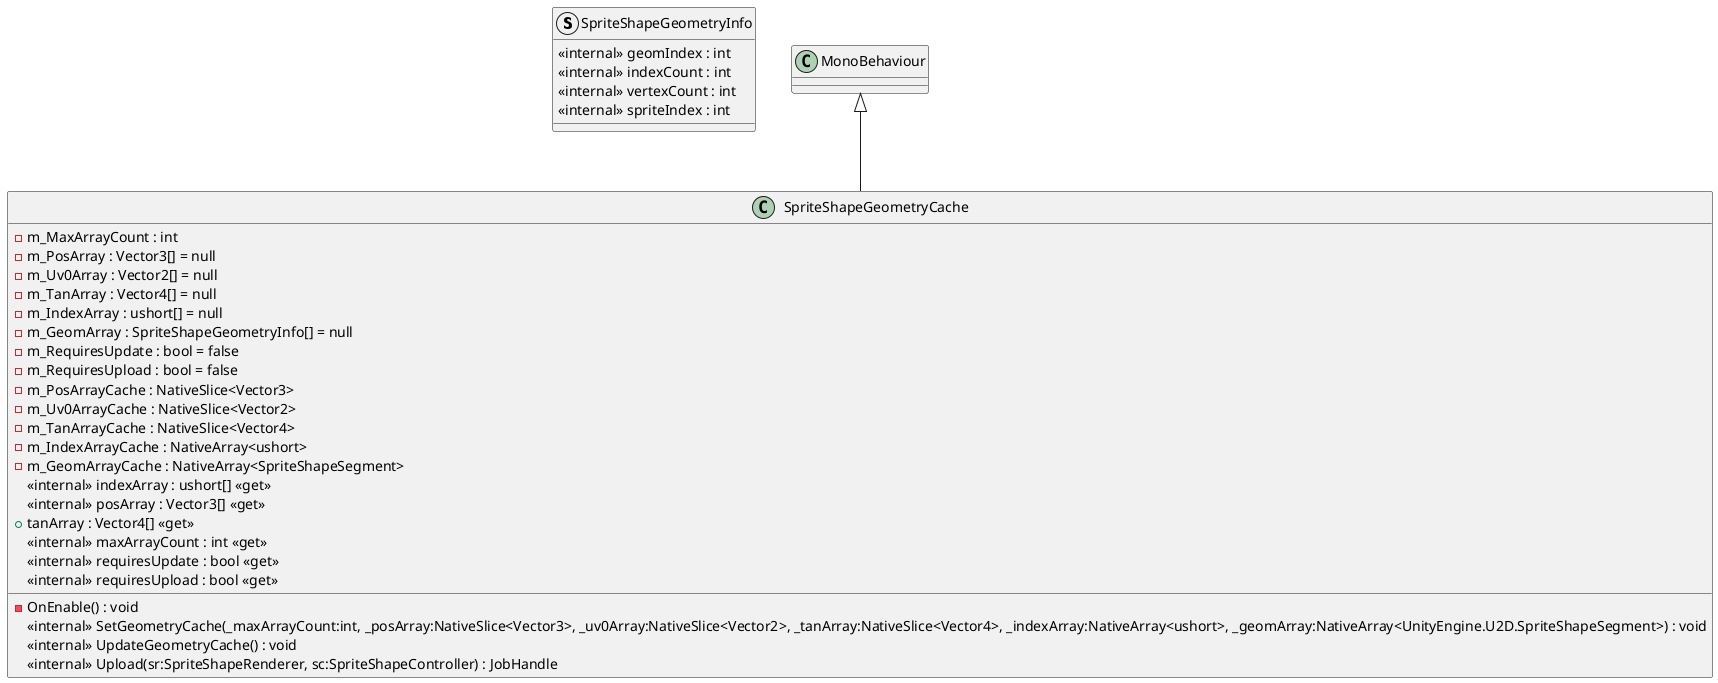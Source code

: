 @startuml
struct SpriteShapeGeometryInfo {
    <<internal>> geomIndex : int
    <<internal>> indexCount : int
    <<internal>> vertexCount : int
    <<internal>> spriteIndex : int
}
class SpriteShapeGeometryCache {
    - m_MaxArrayCount : int
    - m_PosArray : Vector3[] = null
    - m_Uv0Array : Vector2[] = null
    - m_TanArray : Vector4[] = null
    - m_IndexArray : ushort[] = null
    - m_GeomArray : SpriteShapeGeometryInfo[] = null
    - m_RequiresUpdate : bool = false
    - m_RequiresUpload : bool = false
    - m_PosArrayCache : NativeSlice<Vector3>
    - m_Uv0ArrayCache : NativeSlice<Vector2>
    - m_TanArrayCache : NativeSlice<Vector4>
    - m_IndexArrayCache : NativeArray<ushort>
    - m_GeomArrayCache : NativeArray<SpriteShapeSegment>
    <<internal>> indexArray : ushort[] <<get>>
    <<internal>> posArray : Vector3[] <<get>>
    + tanArray : Vector4[] <<get>>
    <<internal>> maxArrayCount : int <<get>>
    <<internal>> requiresUpdate : bool <<get>>
    <<internal>> requiresUpload : bool <<get>>
    - OnEnable() : void
    <<internal>> SetGeometryCache(_maxArrayCount:int, _posArray:NativeSlice<Vector3>, _uv0Array:NativeSlice<Vector2>, _tanArray:NativeSlice<Vector4>, _indexArray:NativeArray<ushort>, _geomArray:NativeArray<UnityEngine.U2D.SpriteShapeSegment>) : void
    <<internal>> UpdateGeometryCache() : void
    <<internal>> Upload(sr:SpriteShapeRenderer, sc:SpriteShapeController) : JobHandle
}
MonoBehaviour <|-- SpriteShapeGeometryCache
@enduml
